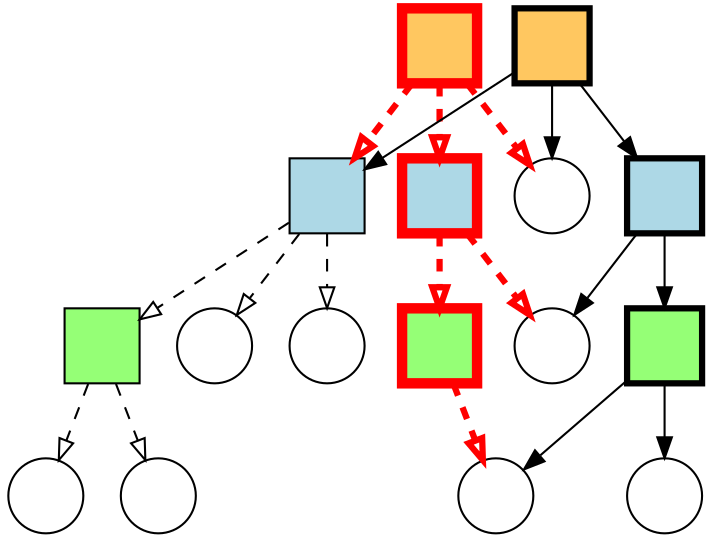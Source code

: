 digraph {
        graph [bgcolor="transparent"];
	node [style=filled fillcolor="#FFFFFF" shape=circle label=""]

        subgraph {
                rank=same;
                N01 [fillcolor="#FFC760" shape=square color=red penwidth=5]
                N01b [fillcolor="#FFC760" shape=square penwidth=3]
        }

        subgraph {
                rank=same;
                N11 [fillcolor="#ADD8E6" shape=square]
                N12 [fillcolor="#ADD8E6" shape=square color=red penwidth=5]
                N12b [fillcolor="#ADD8E6" shape=square penwidth=3]
                L11
        }

        subgraph {
                rank=same;
                N21 [fillcolor="#95FF76" shape=square];
                N22 [fillcolor="#95FF76" shape=square color=red penwidth=5]
                N22b [fillcolor="#95FF76" shape=square penwidth=3];
                L21
                L22
                L23
        }

        subgraph {
                rank=same;
                L31
                L32
                L33
                L34b
        }

        // Old tree

        edge [style=dashed arrowhead=empty]

        // To be deleted
        edge [color=red penwidth=3]
        N01 -> L11;
        N01 -> N11;
        N01 -> N12;

        N12 -> L23;
        N12 -> N22;

        N22 -> L33;

        // to be kept
        edge [color=black penwidth=1]
        N11 -> L21;
        N11 -> L22;
        N11 -> N21;

        N21 -> L31;
        N21 -> L32;

        // New tree

        edge [color=black style=solid arrowhead=normal]

        N01b -> L11;
        N01b -> N11;
        N01b -> N12b;

        N12b -> L23;
        N12b -> N22b;

        N22b -> L33;
        N22b -> L34b;
}